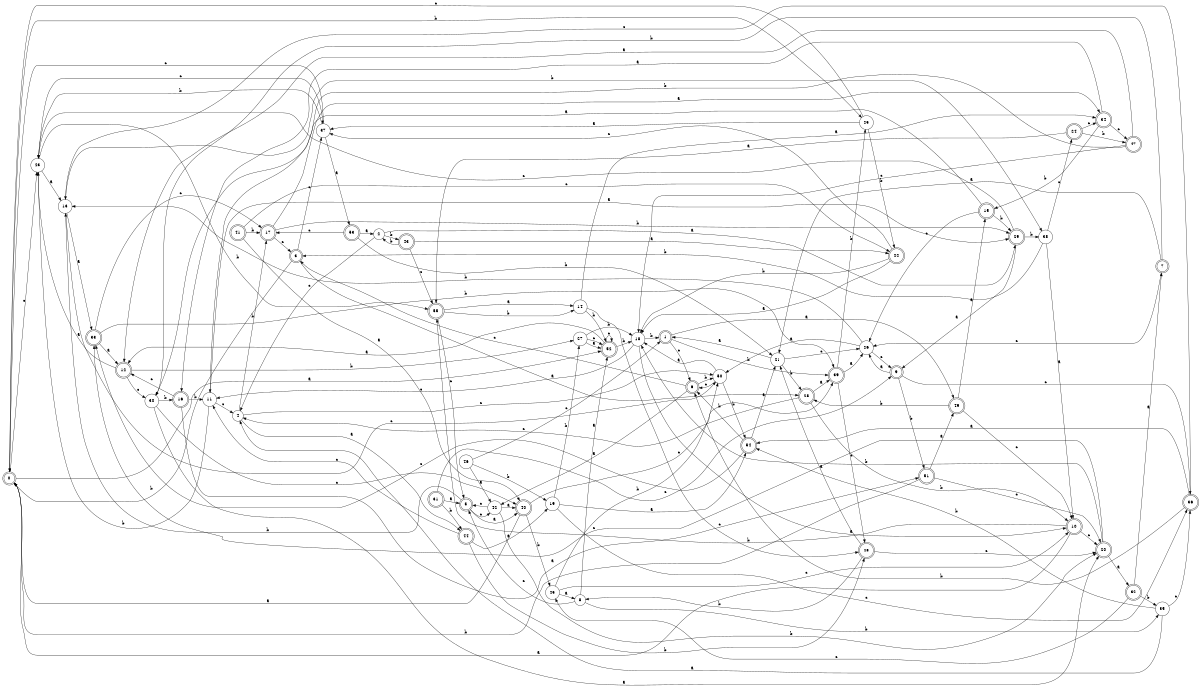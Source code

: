 digraph n45_2 {
__start0 [label="" shape="none"];

rankdir=LR;
size="8,5";

s0 [style="rounded,filled", color="black", fillcolor="white" shape="doublecircle", label="0"];
s1 [style="rounded,filled", color="black", fillcolor="white" shape="doublecircle", label="1"];
s2 [style="filled", color="black", fillcolor="white" shape="circle", label="2"];
s3 [style="rounded,filled", color="black", fillcolor="white" shape="doublecircle", label="3"];
s4 [style="filled", color="black", fillcolor="white" shape="circle", label="4"];
s5 [style="rounded,filled", color="black", fillcolor="white" shape="doublecircle", label="5"];
s6 [style="rounded,filled", color="black", fillcolor="white" shape="doublecircle", label="6"];
s7 [style="rounded,filled", color="black", fillcolor="white" shape="doublecircle", label="7"];
s8 [style="filled", color="black", fillcolor="white" shape="circle", label="8"];
s9 [style="rounded,filled", color="black", fillcolor="white" shape="doublecircle", label="9"];
s10 [style="rounded,filled", color="black", fillcolor="white" shape="doublecircle", label="10"];
s11 [style="filled", color="black", fillcolor="white" shape="circle", label="11"];
s12 [style="rounded,filled", color="black", fillcolor="white" shape="doublecircle", label="12"];
s13 [style="filled", color="black", fillcolor="white" shape="circle", label="13"];
s14 [style="filled", color="black", fillcolor="white" shape="circle", label="14"];
s15 [style="rounded,filled", color="black", fillcolor="white" shape="doublecircle", label="15"];
s16 [style="rounded,filled", color="black", fillcolor="white" shape="doublecircle", label="16"];
s17 [style="rounded,filled", color="black", fillcolor="white" shape="doublecircle", label="17"];
s18 [style="filled", color="black", fillcolor="white" shape="circle", label="18"];
s19 [style="filled", color="black", fillcolor="white" shape="circle", label="19"];
s20 [style="rounded,filled", color="black", fillcolor="white" shape="doublecircle", label="20"];
s21 [style="filled", color="black", fillcolor="white" shape="circle", label="21"];
s22 [style="rounded,filled", color="black", fillcolor="white" shape="doublecircle", label="22"];
s23 [style="filled", color="black", fillcolor="white" shape="circle", label="23"];
s24 [style="rounded,filled", color="black", fillcolor="white" shape="doublecircle", label="24"];
s25 [style="filled", color="black", fillcolor="white" shape="circle", label="25"];
s26 [style="filled", color="black", fillcolor="white" shape="circle", label="26"];
s27 [style="filled", color="black", fillcolor="white" shape="circle", label="27"];
s28 [style="rounded,filled", color="black", fillcolor="white" shape="doublecircle", label="28"];
s29 [style="rounded,filled", color="black", fillcolor="white" shape="doublecircle", label="29"];
s30 [style="filled", color="black", fillcolor="white" shape="circle", label="30"];
s31 [style="rounded,filled", color="black", fillcolor="white" shape="doublecircle", label="31"];
s32 [style="rounded,filled", color="black", fillcolor="white" shape="doublecircle", label="32"];
s33 [style="rounded,filled", color="black", fillcolor="white" shape="doublecircle", label="33"];
s34 [style="rounded,filled", color="black", fillcolor="white" shape="doublecircle", label="34"];
s35 [style="filled", color="black", fillcolor="white" shape="circle", label="35"];
s36 [style="rounded,filled", color="black", fillcolor="white" shape="doublecircle", label="36"];
s37 [style="filled", color="black", fillcolor="white" shape="circle", label="37"];
s38 [style="filled", color="black", fillcolor="white" shape="circle", label="38"];
s39 [style="rounded,filled", color="black", fillcolor="white" shape="doublecircle", label="39"];
s40 [style="rounded,filled", color="black", fillcolor="white" shape="doublecircle", label="40"];
s41 [style="rounded,filled", color="black", fillcolor="white" shape="doublecircle", label="41"];
s42 [style="filled", color="black", fillcolor="white" shape="circle", label="42"];
s43 [style="rounded,filled", color="black", fillcolor="white" shape="doublecircle", label="43"];
s44 [style="rounded,filled", color="black", fillcolor="white" shape="doublecircle", label="44"];
s45 [style="filled", color="black", fillcolor="white" shape="circle", label="45"];
s46 [style="filled", color="black", fillcolor="white" shape="circle", label="46"];
s47 [style="rounded,filled", color="black", fillcolor="white" shape="doublecircle", label="47"];
s48 [style="rounded,filled", color="black", fillcolor="white" shape="doublecircle", label="48"];
s49 [style="rounded,filled", color="black", fillcolor="white" shape="doublecircle", label="49"];
s50 [style="filled", color="black", fillcolor="white" shape="circle", label="50"];
s51 [style="rounded,filled", color="black", fillcolor="white" shape="doublecircle", label="51"];
s52 [style="rounded,filled", color="black", fillcolor="white" shape="doublecircle", label="52"];
s53 [style="rounded,filled", color="black", fillcolor="white" shape="doublecircle", label="53"];
s54 [style="rounded,filled", color="black", fillcolor="white" shape="doublecircle", label="54"];
s55 [style="rounded,filled", color="black", fillcolor="white" shape="doublecircle", label="55"];
s0 -> s52 [label="a"];
s0 -> s25 [label="b"];
s0 -> s23 [label="c"];
s1 -> s49 [label="a"];
s1 -> s39 [label="b"];
s1 -> s6 [label="c"];
s2 -> s29 [label="a"];
s2 -> s43 [label="b"];
s2 -> s4 [label="c"];
s3 -> s28 [label="a"];
s3 -> s0 [label="b"];
s3 -> s37 [label="c"];
s4 -> s44 [label="a"];
s4 -> s17 [label="b"];
s4 -> s50 [label="c"];
s5 -> s40 [label="a"];
s5 -> s13 [label="b"];
s5 -> s42 [label="c"];
s6 -> s42 [label="a"];
s6 -> s50 [label="b"];
s6 -> s3 [label="c"];
s7 -> s21 [label="a"];
s7 -> s30 [label="b"];
s7 -> s26 [label="c"];
s8 -> s52 [label="a"];
s8 -> s35 [label="b"];
s8 -> s5 [label="c"];
s9 -> s26 [label="a"];
s9 -> s51 [label="b"];
s9 -> s36 [label="c"];
s10 -> s0 [label="a"];
s10 -> s55 [label="b"];
s10 -> s20 [label="c"];
s11 -> s29 [label="a"];
s11 -> s23 [label="b"];
s11 -> s4 [label="c"];
s12 -> s23 [label="a"];
s12 -> s27 [label="b"];
s12 -> s30 [label="c"];
s13 -> s33 [label="a"];
s13 -> s38 [label="b"];
s13 -> s50 [label="c"];
s14 -> s34 [label="a"];
s14 -> s52 [label="b"];
s14 -> s48 [label="c"];
s15 -> s30 [label="a"];
s15 -> s29 [label="b"];
s15 -> s26 [label="c"];
s16 -> s51 [label="a"];
s16 -> s11 [label="b"];
s16 -> s12 [label="c"];
s17 -> s34 [label="a"];
s17 -> s29 [label="b"];
s17 -> s3 [label="c"];
s18 -> s10 [label="a"];
s18 -> s1 [label="b"];
s18 -> s11 [label="c"];
s19 -> s54 [label="a"];
s19 -> s27 [label="b"];
s19 -> s36 [label="c"];
s20 -> s32 [label="a"];
s20 -> s18 [label="b"];
s20 -> s33 [label="c"];
s21 -> s1 [label="a"];
s21 -> s28 [label="b"];
s21 -> s26 [label="c"];
s22 -> s18 [label="a"];
s22 -> s18 [label="b"];
s22 -> s37 [label="c"];
s23 -> s13 [label="a"];
s23 -> s55 [label="b"];
s23 -> s37 [label="c"];
s24 -> s55 [label="a"];
s24 -> s47 [label="b"];
s24 -> s34 [label="c"];
s25 -> s37 [label="a"];
s25 -> s22 [label="b"];
s25 -> s0 [label="c"];
s26 -> s50 [label="a"];
s26 -> s13 [label="b"];
s26 -> s9 [label="c"];
s27 -> s52 [label="a"];
s27 -> s18 [label="b"];
s27 -> s52 [label="c"];
s28 -> s39 [label="a"];
s28 -> s10 [label="b"];
s28 -> s4 [label="c"];
s29 -> s9 [label="a"];
s29 -> s38 [label="b"];
s29 -> s23 [label="c"];
s30 -> s20 [label="a"];
s30 -> s16 [label="b"];
s30 -> s40 [label="c"];
s31 -> s5 [label="a"];
s31 -> s44 [label="b"];
s31 -> s9 [label="c"];
s32 -> s7 [label="a"];
s32 -> s35 [label="b"];
s32 -> s45 [label="c"];
s33 -> s12 [label="a"];
s33 -> s39 [label="b"];
s33 -> s17 [label="c"];
s34 -> s16 [label="a"];
s34 -> s15 [label="b"];
s34 -> s47 [label="c"];
s35 -> s4 [label="a"];
s35 -> s54 [label="b"];
s35 -> s36 [label="c"];
s36 -> s54 [label="a"];
s36 -> s6 [label="b"];
s36 -> s13 [label="c"];
s37 -> s53 [label="a"];
s37 -> s23 [label="b"];
s37 -> s0 [label="c"];
s38 -> s10 [label="a"];
s38 -> s3 [label="b"];
s38 -> s24 [label="c"];
s39 -> s26 [label="a"];
s39 -> s25 [label="b"];
s39 -> s48 [label="c"];
s40 -> s0 [label="a"];
s40 -> s45 [label="b"];
s40 -> s39 [label="c"];
s41 -> s40 [label="a"];
s41 -> s17 [label="b"];
s41 -> s22 [label="c"];
s42 -> s40 [label="a"];
s42 -> s20 [label="b"];
s42 -> s5 [label="c"];
s43 -> s22 [label="a"];
s43 -> s2 [label="b"];
s43 -> s55 [label="c"];
s44 -> s19 [label="a"];
s44 -> s48 [label="b"];
s44 -> s11 [label="c"];
s45 -> s8 [label="a"];
s45 -> s50 [label="b"];
s45 -> s10 [label="c"];
s46 -> s42 [label="a"];
s46 -> s19 [label="b"];
s46 -> s1 [label="c"];
s47 -> s12 [label="a"];
s47 -> s11 [label="b"];
s47 -> s18 [label="c"];
s48 -> s21 [label="a"];
s48 -> s8 [label="b"];
s48 -> s20 [label="c"];
s49 -> s15 [label="a"];
s49 -> s28 [label="b"];
s49 -> s10 [label="c"];
s50 -> s18 [label="a"];
s50 -> s54 [label="b"];
s50 -> s6 [label="c"];
s51 -> s49 [label="a"];
s51 -> s0 [label="b"];
s51 -> s20 [label="c"];
s52 -> s12 [label="a"];
s52 -> s18 [label="b"];
s52 -> s52 [label="c"];
s53 -> s2 [label="a"];
s53 -> s21 [label="b"];
s53 -> s17 [label="c"];
s54 -> s21 [label="a"];
s54 -> s6 [label="b"];
s54 -> s33 [label="c"];
s55 -> s14 [label="a"];
s55 -> s14 [label="b"];
s55 -> s5 [label="c"];

}